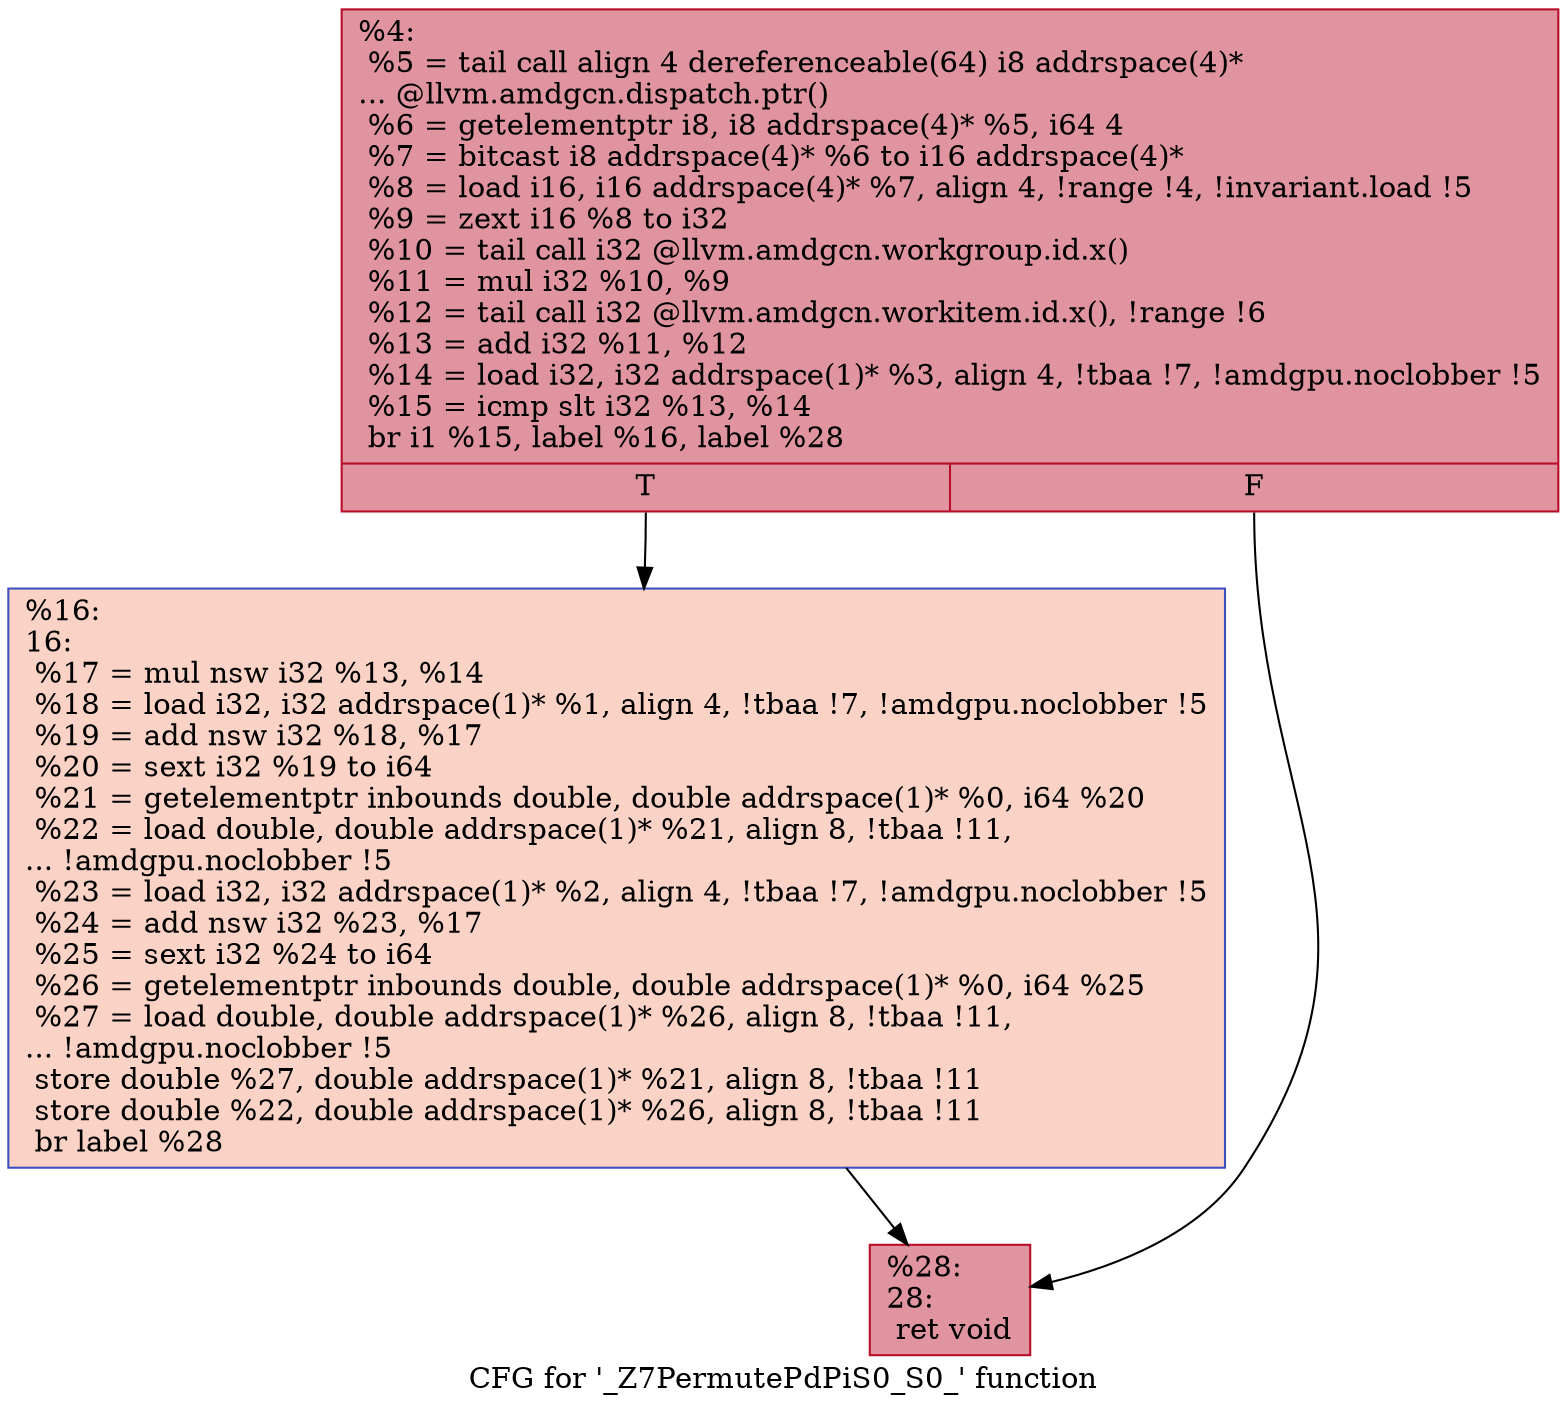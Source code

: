 digraph "CFG for '_Z7PermutePdPiS0_S0_' function" {
	label="CFG for '_Z7PermutePdPiS0_S0_' function";

	Node0x49222a0 [shape=record,color="#b70d28ff", style=filled, fillcolor="#b70d2870",label="{%4:\l  %5 = tail call align 4 dereferenceable(64) i8 addrspace(4)*\l... @llvm.amdgcn.dispatch.ptr()\l  %6 = getelementptr i8, i8 addrspace(4)* %5, i64 4\l  %7 = bitcast i8 addrspace(4)* %6 to i16 addrspace(4)*\l  %8 = load i16, i16 addrspace(4)* %7, align 4, !range !4, !invariant.load !5\l  %9 = zext i16 %8 to i32\l  %10 = tail call i32 @llvm.amdgcn.workgroup.id.x()\l  %11 = mul i32 %10, %9\l  %12 = tail call i32 @llvm.amdgcn.workitem.id.x(), !range !6\l  %13 = add i32 %11, %12\l  %14 = load i32, i32 addrspace(1)* %3, align 4, !tbaa !7, !amdgpu.noclobber !5\l  %15 = icmp slt i32 %13, %14\l  br i1 %15, label %16, label %28\l|{<s0>T|<s1>F}}"];
	Node0x49222a0:s0 -> Node0x49249e0;
	Node0x49222a0:s1 -> Node0x4924a70;
	Node0x49249e0 [shape=record,color="#3d50c3ff", style=filled, fillcolor="#f59c7d70",label="{%16:\l16:                                               \l  %17 = mul nsw i32 %13, %14\l  %18 = load i32, i32 addrspace(1)* %1, align 4, !tbaa !7, !amdgpu.noclobber !5\l  %19 = add nsw i32 %18, %17\l  %20 = sext i32 %19 to i64\l  %21 = getelementptr inbounds double, double addrspace(1)* %0, i64 %20\l  %22 = load double, double addrspace(1)* %21, align 8, !tbaa !11,\l... !amdgpu.noclobber !5\l  %23 = load i32, i32 addrspace(1)* %2, align 4, !tbaa !7, !amdgpu.noclobber !5\l  %24 = add nsw i32 %23, %17\l  %25 = sext i32 %24 to i64\l  %26 = getelementptr inbounds double, double addrspace(1)* %0, i64 %25\l  %27 = load double, double addrspace(1)* %26, align 8, !tbaa !11,\l... !amdgpu.noclobber !5\l  store double %27, double addrspace(1)* %21, align 8, !tbaa !11\l  store double %22, double addrspace(1)* %26, align 8, !tbaa !11\l  br label %28\l}"];
	Node0x49249e0 -> Node0x4924a70;
	Node0x4924a70 [shape=record,color="#b70d28ff", style=filled, fillcolor="#b70d2870",label="{%28:\l28:                                               \l  ret void\l}"];
}
